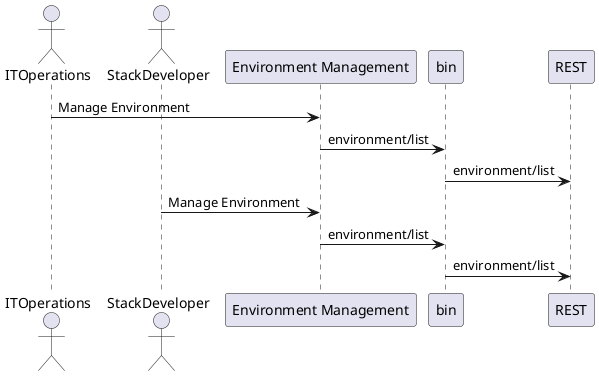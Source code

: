 @startuml

actor "ITOperations" as itops

actor "StackDeveloper" as stackdev




itops -> "Environment Management": Manage Environment
"Environment Management" -> bin: environment/list
bin -> REST: environment/list

stackdev -> "Environment Management": Manage Environment
"Environment Management" -> bin: environment/list
bin -> REST: environment/list


@enduml
